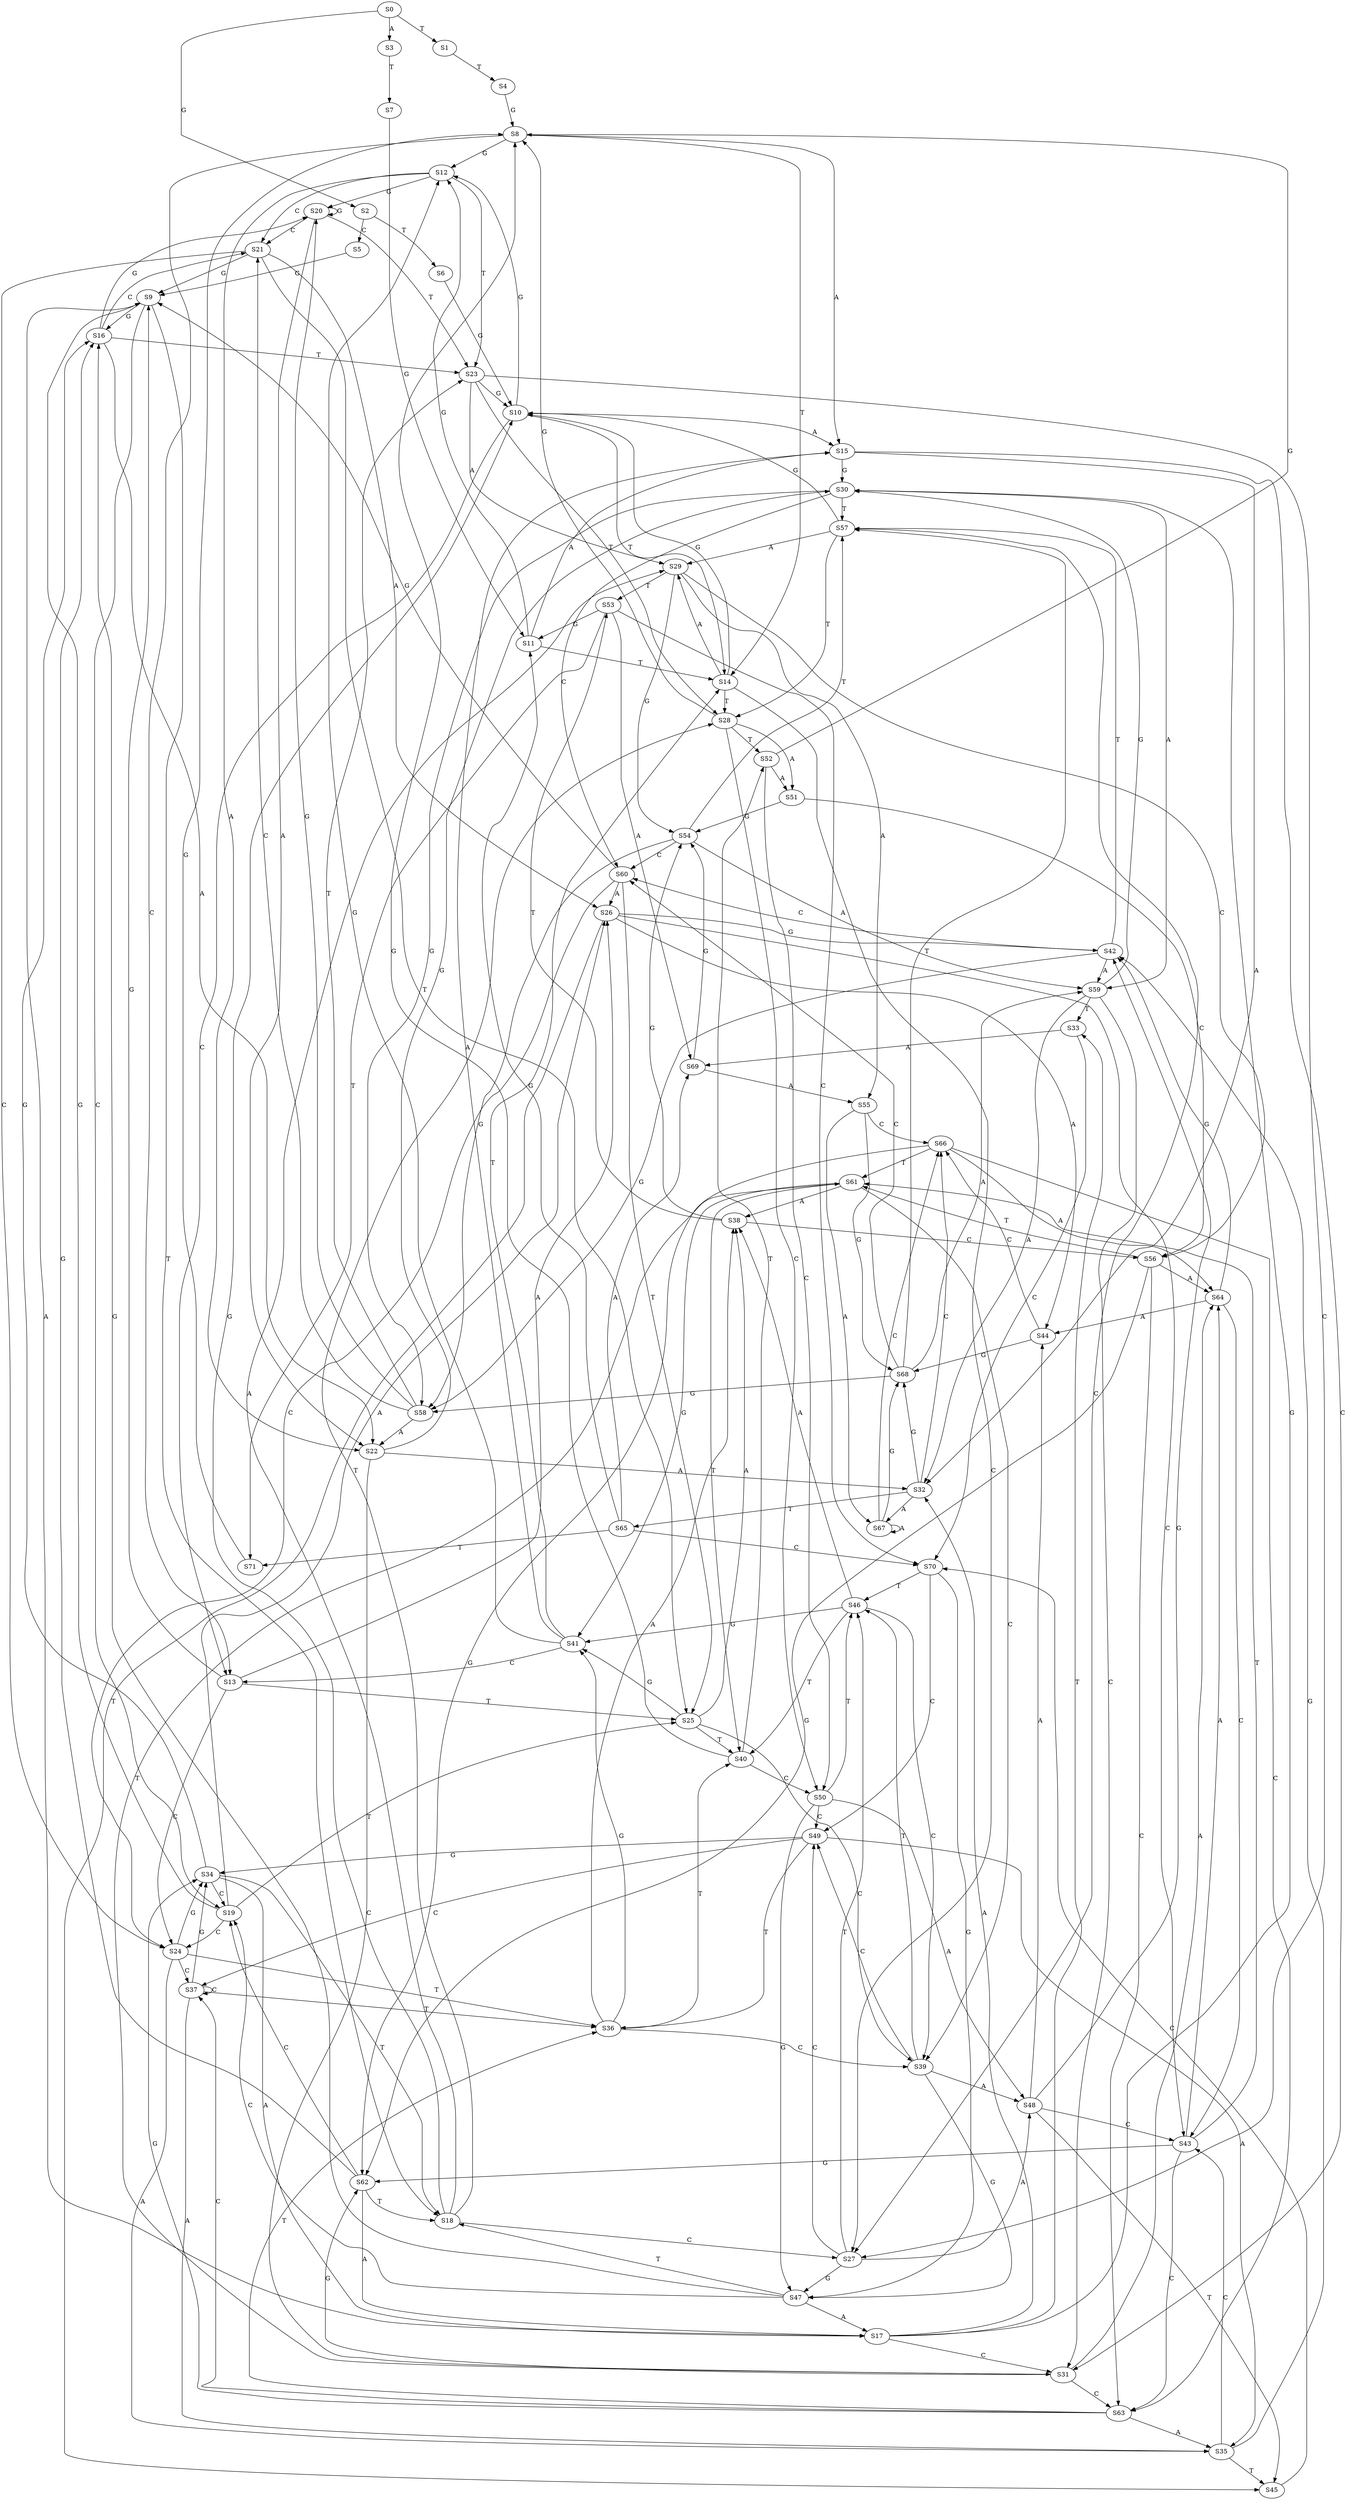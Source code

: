 strict digraph  {
	S0 -> S1 [ label = T ];
	S0 -> S2 [ label = G ];
	S0 -> S3 [ label = A ];
	S1 -> S4 [ label = T ];
	S2 -> S5 [ label = C ];
	S2 -> S6 [ label = T ];
	S3 -> S7 [ label = T ];
	S4 -> S8 [ label = G ];
	S5 -> S9 [ label = G ];
	S6 -> S10 [ label = G ];
	S7 -> S11 [ label = G ];
	S8 -> S12 [ label = G ];
	S8 -> S13 [ label = C ];
	S8 -> S14 [ label = T ];
	S8 -> S15 [ label = A ];
	S9 -> S16 [ label = G ];
	S9 -> S17 [ label = A ];
	S9 -> S18 [ label = T ];
	S9 -> S19 [ label = C ];
	S10 -> S14 [ label = T ];
	S10 -> S12 [ label = G ];
	S10 -> S15 [ label = A ];
	S10 -> S13 [ label = C ];
	S11 -> S12 [ label = G ];
	S11 -> S15 [ label = A ];
	S11 -> S14 [ label = T ];
	S12 -> S20 [ label = G ];
	S12 -> S21 [ label = C ];
	S12 -> S22 [ label = A ];
	S12 -> S23 [ label = T ];
	S13 -> S24 [ label = C ];
	S13 -> S9 [ label = G ];
	S13 -> S25 [ label = T ];
	S13 -> S26 [ label = A ];
	S14 -> S27 [ label = C ];
	S14 -> S28 [ label = T ];
	S14 -> S10 [ label = G ];
	S14 -> S29 [ label = A ];
	S15 -> S30 [ label = G ];
	S15 -> S31 [ label = C ];
	S15 -> S32 [ label = A ];
	S16 -> S22 [ label = A ];
	S16 -> S20 [ label = G ];
	S16 -> S21 [ label = C ];
	S16 -> S23 [ label = T ];
	S17 -> S32 [ label = A ];
	S17 -> S31 [ label = C ];
	S17 -> S30 [ label = G ];
	S17 -> S33 [ label = T ];
	S18 -> S27 [ label = C ];
	S18 -> S29 [ label = A ];
	S18 -> S10 [ label = G ];
	S18 -> S28 [ label = T ];
	S19 -> S9 [ label = G ];
	S19 -> S25 [ label = T ];
	S19 -> S24 [ label = C ];
	S19 -> S26 [ label = A ];
	S20 -> S23 [ label = T ];
	S20 -> S21 [ label = C ];
	S20 -> S20 [ label = G ];
	S20 -> S22 [ label = A ];
	S21 -> S25 [ label = T ];
	S21 -> S24 [ label = C ];
	S21 -> S26 [ label = A ];
	S21 -> S9 [ label = G ];
	S22 -> S32 [ label = A ];
	S22 -> S30 [ label = G ];
	S22 -> S31 [ label = C ];
	S23 -> S29 [ label = A ];
	S23 -> S27 [ label = C ];
	S23 -> S10 [ label = G ];
	S23 -> S28 [ label = T ];
	S24 -> S34 [ label = G ];
	S24 -> S35 [ label = A ];
	S24 -> S36 [ label = T ];
	S24 -> S37 [ label = C ];
	S25 -> S38 [ label = A ];
	S25 -> S39 [ label = C ];
	S25 -> S40 [ label = T ];
	S25 -> S41 [ label = G ];
	S26 -> S42 [ label = G ];
	S26 -> S43 [ label = C ];
	S26 -> S44 [ label = A ];
	S26 -> S45 [ label = T ];
	S27 -> S46 [ label = T ];
	S27 -> S47 [ label = G ];
	S27 -> S48 [ label = A ];
	S27 -> S49 [ label = C ];
	S28 -> S50 [ label = C ];
	S28 -> S8 [ label = G ];
	S28 -> S51 [ label = A ];
	S28 -> S52 [ label = T ];
	S29 -> S53 [ label = T ];
	S29 -> S54 [ label = G ];
	S29 -> S55 [ label = A ];
	S29 -> S56 [ label = C ];
	S30 -> S57 [ label = T ];
	S30 -> S58 [ label = G ];
	S30 -> S59 [ label = A ];
	S30 -> S60 [ label = C ];
	S31 -> S61 [ label = T ];
	S31 -> S62 [ label = G ];
	S31 -> S63 [ label = C ];
	S31 -> S64 [ label = A ];
	S32 -> S65 [ label = T ];
	S32 -> S66 [ label = C ];
	S32 -> S67 [ label = A ];
	S32 -> S68 [ label = G ];
	S33 -> S69 [ label = A ];
	S33 -> S70 [ label = C ];
	S34 -> S17 [ label = A ];
	S34 -> S16 [ label = G ];
	S34 -> S18 [ label = T ];
	S34 -> S19 [ label = C ];
	S35 -> S42 [ label = G ];
	S35 -> S45 [ label = T ];
	S35 -> S43 [ label = C ];
	S36 -> S41 [ label = G ];
	S36 -> S39 [ label = C ];
	S36 -> S40 [ label = T ];
	S36 -> S38 [ label = A ];
	S37 -> S34 [ label = G ];
	S37 -> S37 [ label = C ];
	S37 -> S35 [ label = A ];
	S37 -> S36 [ label = T ];
	S38 -> S54 [ label = G ];
	S38 -> S53 [ label = T ];
	S38 -> S56 [ label = C ];
	S39 -> S46 [ label = T ];
	S39 -> S47 [ label = G ];
	S39 -> S49 [ label = C ];
	S39 -> S48 [ label = A ];
	S40 -> S50 [ label = C ];
	S40 -> S52 [ label = T ];
	S40 -> S8 [ label = G ];
	S41 -> S15 [ label = A ];
	S41 -> S13 [ label = C ];
	S41 -> S12 [ label = G ];
	S41 -> S14 [ label = T ];
	S42 -> S58 [ label = G ];
	S42 -> S57 [ label = T ];
	S42 -> S59 [ label = A ];
	S42 -> S60 [ label = C ];
	S43 -> S61 [ label = T ];
	S43 -> S62 [ label = G ];
	S43 -> S64 [ label = A ];
	S43 -> S63 [ label = C ];
	S44 -> S68 [ label = G ];
	S44 -> S66 [ label = C ];
	S45 -> S70 [ label = C ];
	S46 -> S41 [ label = G ];
	S46 -> S39 [ label = C ];
	S46 -> S38 [ label = A ];
	S46 -> S40 [ label = T ];
	S47 -> S16 [ label = G ];
	S47 -> S18 [ label = T ];
	S47 -> S19 [ label = C ];
	S47 -> S17 [ label = A ];
	S48 -> S45 [ label = T ];
	S48 -> S43 [ label = C ];
	S48 -> S44 [ label = A ];
	S48 -> S42 [ label = G ];
	S49 -> S37 [ label = C ];
	S49 -> S35 [ label = A ];
	S49 -> S36 [ label = T ];
	S49 -> S34 [ label = G ];
	S50 -> S48 [ label = A ];
	S50 -> S49 [ label = C ];
	S50 -> S47 [ label = G ];
	S50 -> S46 [ label = T ];
	S51 -> S56 [ label = C ];
	S51 -> S54 [ label = G ];
	S52 -> S8 [ label = G ];
	S52 -> S50 [ label = C ];
	S52 -> S51 [ label = A ];
	S53 -> S70 [ label = C ];
	S53 -> S69 [ label = A ];
	S53 -> S71 [ label = T ];
	S53 -> S11 [ label = G ];
	S54 -> S57 [ label = T ];
	S54 -> S59 [ label = A ];
	S54 -> S60 [ label = C ];
	S54 -> S58 [ label = G ];
	S55 -> S68 [ label = G ];
	S55 -> S67 [ label = A ];
	S55 -> S66 [ label = C ];
	S56 -> S62 [ label = G ];
	S56 -> S61 [ label = T ];
	S56 -> S63 [ label = C ];
	S56 -> S64 [ label = A ];
	S57 -> S29 [ label = A ];
	S57 -> S27 [ label = C ];
	S57 -> S10 [ label = G ];
	S57 -> S28 [ label = T ];
	S58 -> S22 [ label = A ];
	S58 -> S20 [ label = G ];
	S58 -> S23 [ label = T ];
	S58 -> S21 [ label = C ];
	S59 -> S32 [ label = A ];
	S59 -> S31 [ label = C ];
	S59 -> S33 [ label = T ];
	S59 -> S30 [ label = G ];
	S60 -> S24 [ label = C ];
	S60 -> S26 [ label = A ];
	S60 -> S9 [ label = G ];
	S60 -> S25 [ label = T ];
	S61 -> S38 [ label = A ];
	S61 -> S39 [ label = C ];
	S61 -> S40 [ label = T ];
	S61 -> S41 [ label = G ];
	S62 -> S16 [ label = G ];
	S62 -> S17 [ label = A ];
	S62 -> S18 [ label = T ];
	S62 -> S19 [ label = C ];
	S63 -> S37 [ label = C ];
	S63 -> S35 [ label = A ];
	S63 -> S36 [ label = T ];
	S63 -> S34 [ label = G ];
	S64 -> S42 [ label = G ];
	S64 -> S43 [ label = C ];
	S64 -> S44 [ label = A ];
	S65 -> S69 [ label = A ];
	S65 -> S70 [ label = C ];
	S65 -> S11 [ label = G ];
	S65 -> S71 [ label = T ];
	S66 -> S64 [ label = A ];
	S66 -> S63 [ label = C ];
	S66 -> S62 [ label = G ];
	S66 -> S61 [ label = T ];
	S67 -> S68 [ label = G ];
	S67 -> S66 [ label = C ];
	S67 -> S67 [ label = A ];
	S68 -> S57 [ label = T ];
	S68 -> S59 [ label = A ];
	S68 -> S60 [ label = C ];
	S68 -> S58 [ label = G ];
	S69 -> S54 [ label = G ];
	S69 -> S55 [ label = A ];
	S70 -> S49 [ label = C ];
	S70 -> S47 [ label = G ];
	S70 -> S46 [ label = T ];
	S71 -> S8 [ label = G ];
}
